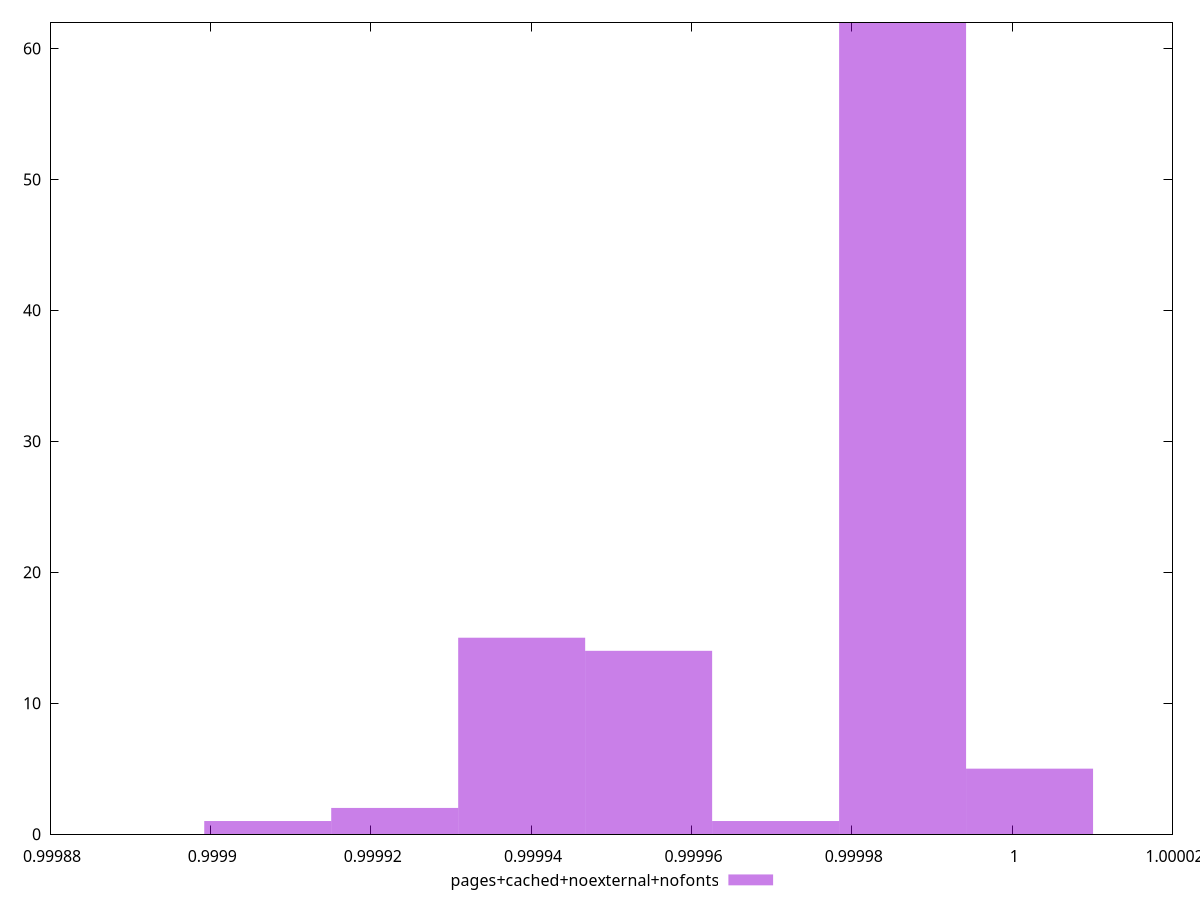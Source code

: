 $_pagesCachedNoexternalNofonts <<EOF
0.999986337412375 62
0.9999388283615833 15
1.0000021737626388 5
0.9999546647118472 14
0.999970501062111 1
0.9999229920113195 2
0.9999071556610556 1
EOF
set key outside below
set terminal pngcairo
set output "report_00004_2020-11-02T20-21-41.718Z/max-potential-fid/pages+cached+noexternal+nofonts//hist.png"
set yrange [0:62]
set boxwidth 0.00001583635026387481
set style fill transparent solid 0.5 noborder
plot $_pagesCachedNoexternalNofonts title "pages+cached+noexternal+nofonts" with boxes ,